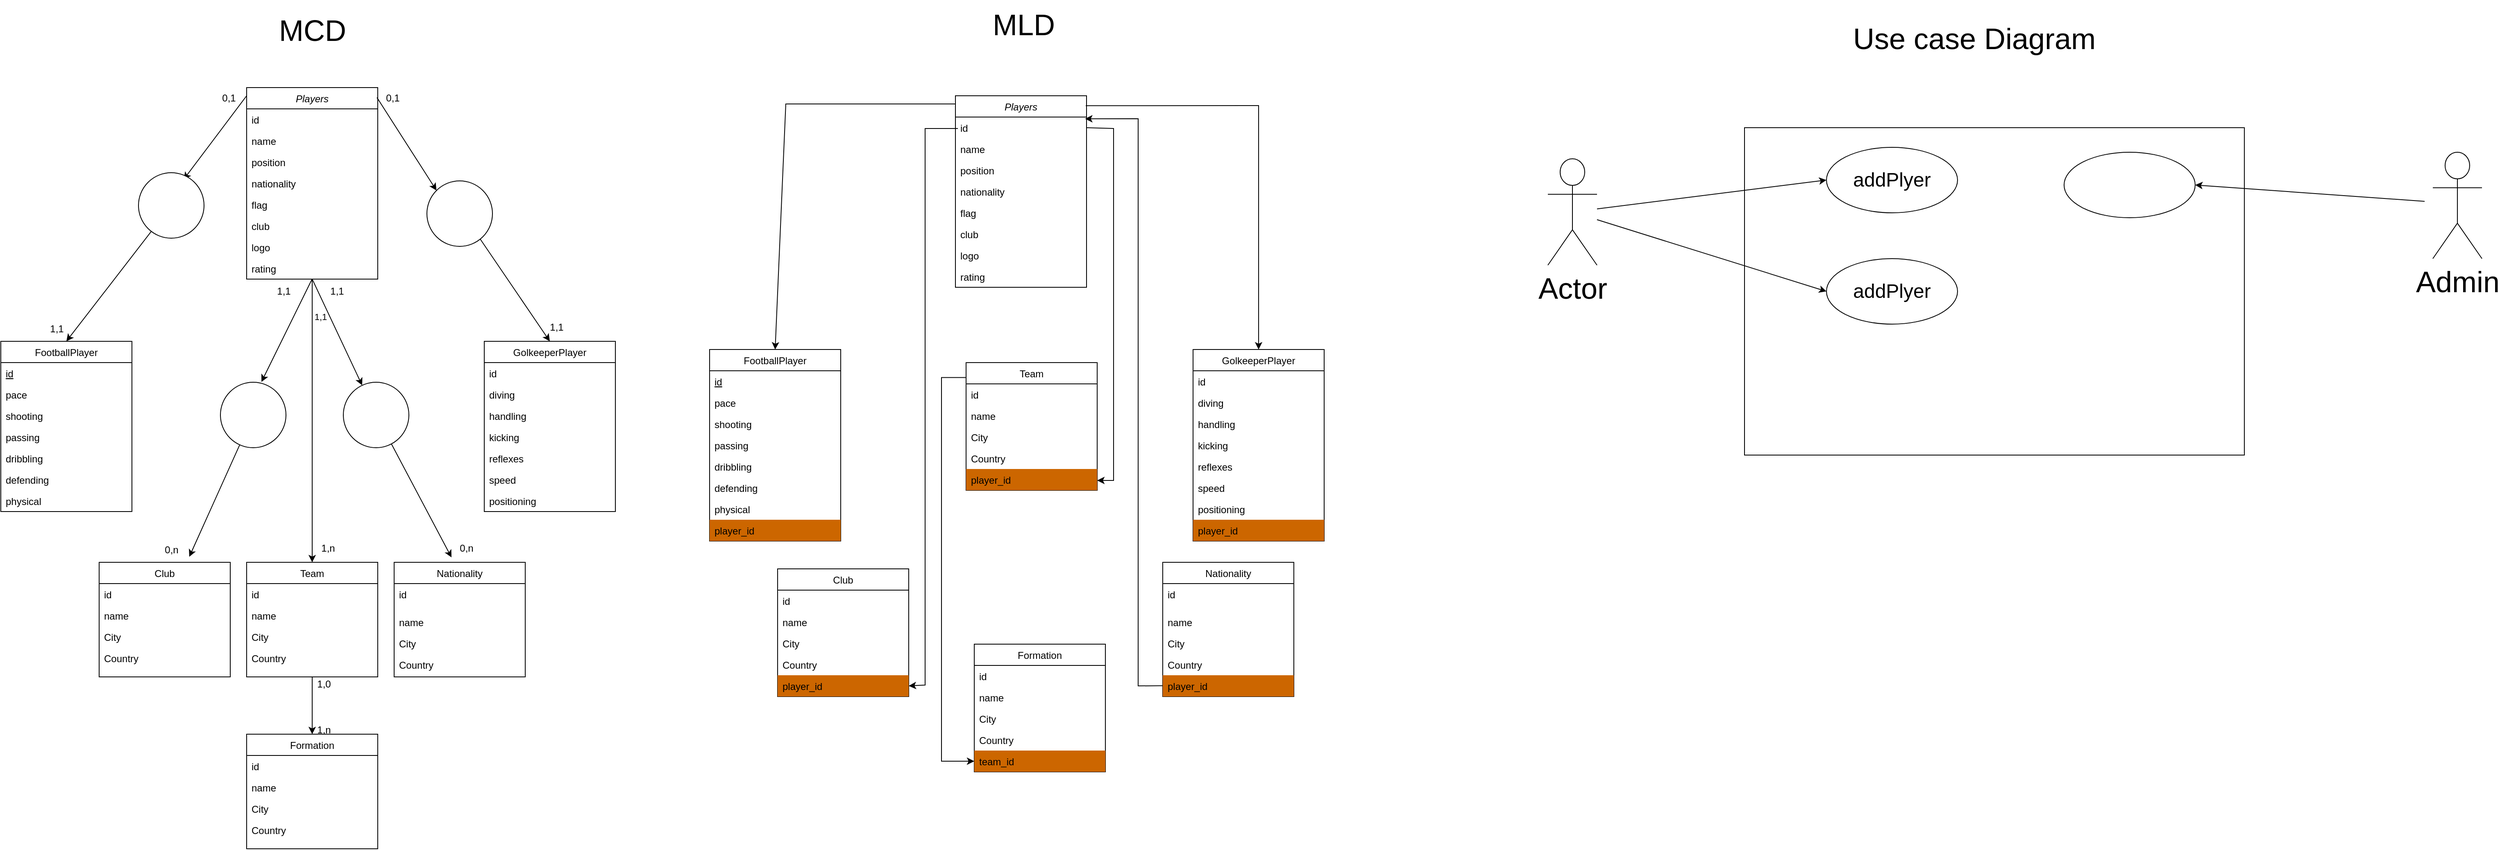 <mxfile version="25.0.3" pages="3">
  <diagram id="C5RBs43oDa-KdzZeNtuy" name="Page-1">
    <mxGraphModel dx="4003" dy="2188" grid="1" gridSize="10" guides="1" tooltips="1" connect="1" arrows="1" fold="1" page="1" pageScale="1" pageWidth="827" pageHeight="1169" math="0" shadow="0">
      <root>
        <mxCell id="WIyWlLk6GJQsqaUBKTNV-0" />
        <mxCell id="WIyWlLk6GJQsqaUBKTNV-1" parent="WIyWlLk6GJQsqaUBKTNV-0" />
        <mxCell id="zkfFHV4jXpPFQw0GAbJ--0" value="Players" style="swimlane;fontStyle=2;align=center;verticalAlign=top;childLayout=stackLayout;horizontal=1;startSize=26;horizontalStack=0;resizeParent=1;resizeLast=0;collapsible=1;marginBottom=0;rounded=0;shadow=0;strokeWidth=1;" parent="WIyWlLk6GJQsqaUBKTNV-1" vertex="1">
          <mxGeometry x="-488" y="110" width="160" height="234" as="geometry">
            <mxRectangle x="230" y="140" width="160" height="26" as="alternateBounds" />
          </mxGeometry>
        </mxCell>
        <mxCell id="zkfFHV4jXpPFQw0GAbJ--5" value="id" style="text;align=left;verticalAlign=top;spacingLeft=4;spacingRight=4;overflow=hidden;rotatable=0;points=[[0,0.5],[1,0.5]];portConstraint=eastwest;" parent="zkfFHV4jXpPFQw0GAbJ--0" vertex="1">
          <mxGeometry y="26" width="160" height="26" as="geometry" />
        </mxCell>
        <mxCell id="zkfFHV4jXpPFQw0GAbJ--1" value="name" style="text;align=left;verticalAlign=top;spacingLeft=4;spacingRight=4;overflow=hidden;rotatable=0;points=[[0,0.5],[1,0.5]];portConstraint=eastwest;" parent="zkfFHV4jXpPFQw0GAbJ--0" vertex="1">
          <mxGeometry y="52" width="160" height="26" as="geometry" />
        </mxCell>
        <mxCell id="J0uEEC9_eExeCqjx7-ZQ-7" value="position" style="text;align=left;verticalAlign=top;spacingLeft=4;spacingRight=4;overflow=hidden;rotatable=0;points=[[0,0.5],[1,0.5]];portConstraint=eastwest;rounded=0;shadow=0;html=0;" vertex="1" parent="zkfFHV4jXpPFQw0GAbJ--0">
          <mxGeometry y="78" width="160" height="26" as="geometry" />
        </mxCell>
        <mxCell id="zkfFHV4jXpPFQw0GAbJ--3" value="nationality" style="text;align=left;verticalAlign=top;spacingLeft=4;spacingRight=4;overflow=hidden;rotatable=0;points=[[0,0.5],[1,0.5]];portConstraint=eastwest;rounded=0;shadow=0;html=0;" parent="zkfFHV4jXpPFQw0GAbJ--0" vertex="1">
          <mxGeometry y="104" width="160" height="26" as="geometry" />
        </mxCell>
        <mxCell id="J0uEEC9_eExeCqjx7-ZQ-0" value="flag" style="text;align=left;verticalAlign=top;spacingLeft=4;spacingRight=4;overflow=hidden;rotatable=0;points=[[0,0.5],[1,0.5]];portConstraint=eastwest;rounded=0;shadow=0;html=0;" vertex="1" parent="zkfFHV4jXpPFQw0GAbJ--0">
          <mxGeometry y="130" width="160" height="26" as="geometry" />
        </mxCell>
        <mxCell id="J0uEEC9_eExeCqjx7-ZQ-6" value="club" style="text;align=left;verticalAlign=top;spacingLeft=4;spacingRight=4;overflow=hidden;rotatable=0;points=[[0,0.5],[1,0.5]];portConstraint=eastwest;rounded=0;shadow=0;html=0;" vertex="1" parent="zkfFHV4jXpPFQw0GAbJ--0">
          <mxGeometry y="156" width="160" height="26" as="geometry" />
        </mxCell>
        <mxCell id="J0uEEC9_eExeCqjx7-ZQ-5" value="logo" style="text;align=left;verticalAlign=top;spacingLeft=4;spacingRight=4;overflow=hidden;rotatable=0;points=[[0,0.5],[1,0.5]];portConstraint=eastwest;rounded=0;shadow=0;html=0;" vertex="1" parent="zkfFHV4jXpPFQw0GAbJ--0">
          <mxGeometry y="182" width="160" height="26" as="geometry" />
        </mxCell>
        <mxCell id="J0uEEC9_eExeCqjx7-ZQ-4" value="rating" style="text;align=left;verticalAlign=top;spacingLeft=4;spacingRight=4;overflow=hidden;rotatable=0;points=[[0,0.5],[1,0.5]];portConstraint=eastwest;rounded=0;shadow=0;html=0;" vertex="1" parent="zkfFHV4jXpPFQw0GAbJ--0">
          <mxGeometry y="208" width="160" height="26" as="geometry" />
        </mxCell>
        <mxCell id="zkfFHV4jXpPFQw0GAbJ--6" value="FootballPlayer" style="swimlane;fontStyle=0;align=center;verticalAlign=top;childLayout=stackLayout;horizontal=1;startSize=26;horizontalStack=0;resizeParent=1;resizeLast=0;collapsible=1;marginBottom=0;rounded=0;shadow=0;strokeWidth=1;" parent="WIyWlLk6GJQsqaUBKTNV-1" vertex="1">
          <mxGeometry x="-788" y="420" width="160" height="208" as="geometry">
            <mxRectangle x="130" y="380" width="160" height="26" as="alternateBounds" />
          </mxGeometry>
        </mxCell>
        <mxCell id="zkfFHV4jXpPFQw0GAbJ--10" value="id" style="text;align=left;verticalAlign=top;spacingLeft=4;spacingRight=4;overflow=hidden;rotatable=0;points=[[0,0.5],[1,0.5]];portConstraint=eastwest;fontStyle=4" parent="zkfFHV4jXpPFQw0GAbJ--6" vertex="1">
          <mxGeometry y="26" width="160" height="26" as="geometry" />
        </mxCell>
        <mxCell id="zkfFHV4jXpPFQw0GAbJ--7" value="pace" style="text;align=left;verticalAlign=top;spacingLeft=4;spacingRight=4;overflow=hidden;rotatable=0;points=[[0,0.5],[1,0.5]];portConstraint=eastwest;" parent="zkfFHV4jXpPFQw0GAbJ--6" vertex="1">
          <mxGeometry y="52" width="160" height="26" as="geometry" />
        </mxCell>
        <mxCell id="zkfFHV4jXpPFQw0GAbJ--8" value="shooting" style="text;align=left;verticalAlign=top;spacingLeft=4;spacingRight=4;overflow=hidden;rotatable=0;points=[[0,0.5],[1,0.5]];portConstraint=eastwest;rounded=0;shadow=0;html=0;" parent="zkfFHV4jXpPFQw0GAbJ--6" vertex="1">
          <mxGeometry y="78" width="160" height="26" as="geometry" />
        </mxCell>
        <mxCell id="zkfFHV4jXpPFQw0GAbJ--11" value="passing" style="text;align=left;verticalAlign=top;spacingLeft=4;spacingRight=4;overflow=hidden;rotatable=0;points=[[0,0.5],[1,0.5]];portConstraint=eastwest;" parent="zkfFHV4jXpPFQw0GAbJ--6" vertex="1">
          <mxGeometry y="104" width="160" height="26" as="geometry" />
        </mxCell>
        <mxCell id="J0uEEC9_eExeCqjx7-ZQ-12" value="dribbling" style="text;align=left;verticalAlign=top;spacingLeft=4;spacingRight=4;overflow=hidden;rotatable=0;points=[[0,0.5],[1,0.5]];portConstraint=eastwest;" vertex="1" parent="zkfFHV4jXpPFQw0GAbJ--6">
          <mxGeometry y="130" width="160" height="26" as="geometry" />
        </mxCell>
        <mxCell id="J0uEEC9_eExeCqjx7-ZQ-13" value="defending" style="text;align=left;verticalAlign=top;spacingLeft=4;spacingRight=4;overflow=hidden;rotatable=0;points=[[0,0.5],[1,0.5]];portConstraint=eastwest;" vertex="1" parent="zkfFHV4jXpPFQw0GAbJ--6">
          <mxGeometry y="156" width="160" height="26" as="geometry" />
        </mxCell>
        <mxCell id="J0uEEC9_eExeCqjx7-ZQ-14" value="physical" style="text;align=left;verticalAlign=top;spacingLeft=4;spacingRight=4;overflow=hidden;rotatable=0;points=[[0,0.5],[1,0.5]];portConstraint=eastwest;" vertex="1" parent="zkfFHV4jXpPFQw0GAbJ--6">
          <mxGeometry y="182" width="160" height="26" as="geometry" />
        </mxCell>
        <mxCell id="zkfFHV4jXpPFQw0GAbJ--13" value="GolkeeperPlayer" style="swimlane;fontStyle=0;align=center;verticalAlign=top;childLayout=stackLayout;horizontal=1;startSize=26;horizontalStack=0;resizeParent=1;resizeLast=0;collapsible=1;marginBottom=0;rounded=0;shadow=0;strokeWidth=1;" parent="WIyWlLk6GJQsqaUBKTNV-1" vertex="1">
          <mxGeometry x="-198" y="420" width="160" height="208" as="geometry">
            <mxRectangle x="340" y="380" width="170" height="26" as="alternateBounds" />
          </mxGeometry>
        </mxCell>
        <mxCell id="zkfFHV4jXpPFQw0GAbJ--14" value="id" style="text;align=left;verticalAlign=top;spacingLeft=4;spacingRight=4;overflow=hidden;rotatable=0;points=[[0,0.5],[1,0.5]];portConstraint=eastwest;" parent="zkfFHV4jXpPFQw0GAbJ--13" vertex="1">
          <mxGeometry y="26" width="160" height="26" as="geometry" />
        </mxCell>
        <mxCell id="J0uEEC9_eExeCqjx7-ZQ-3" value="diving" style="text;align=left;verticalAlign=top;spacingLeft=4;spacingRight=4;overflow=hidden;rotatable=0;points=[[0,0.5],[1,0.5]];portConstraint=eastwest;rounded=0;shadow=0;html=0;" vertex="1" parent="zkfFHV4jXpPFQw0GAbJ--13">
          <mxGeometry y="52" width="160" height="26" as="geometry" />
        </mxCell>
        <mxCell id="J0uEEC9_eExeCqjx7-ZQ-2" value="handling" style="text;align=left;verticalAlign=top;spacingLeft=4;spacingRight=4;overflow=hidden;rotatable=0;points=[[0,0.5],[1,0.5]];portConstraint=eastwest;rounded=0;shadow=0;html=0;" vertex="1" parent="zkfFHV4jXpPFQw0GAbJ--13">
          <mxGeometry y="78" width="160" height="26" as="geometry" />
        </mxCell>
        <mxCell id="J0uEEC9_eExeCqjx7-ZQ-1" value="kicking" style="text;align=left;verticalAlign=top;spacingLeft=4;spacingRight=4;overflow=hidden;rotatable=0;points=[[0,0.5],[1,0.5]];portConstraint=eastwest;rounded=0;shadow=0;html=0;" vertex="1" parent="zkfFHV4jXpPFQw0GAbJ--13">
          <mxGeometry y="104" width="160" height="26" as="geometry" />
        </mxCell>
        <mxCell id="J0uEEC9_eExeCqjx7-ZQ-9" value="reflexes" style="text;align=left;verticalAlign=top;spacingLeft=4;spacingRight=4;overflow=hidden;rotatable=0;points=[[0,0.5],[1,0.5]];portConstraint=eastwest;rounded=0;shadow=0;html=0;" vertex="1" parent="zkfFHV4jXpPFQw0GAbJ--13">
          <mxGeometry y="130" width="160" height="26" as="geometry" />
        </mxCell>
        <mxCell id="J0uEEC9_eExeCqjx7-ZQ-10" value="speed" style="text;align=left;verticalAlign=top;spacingLeft=4;spacingRight=4;overflow=hidden;rotatable=0;points=[[0,0.5],[1,0.5]];portConstraint=eastwest;rounded=0;shadow=0;html=0;" vertex="1" parent="zkfFHV4jXpPFQw0GAbJ--13">
          <mxGeometry y="156" width="160" height="26" as="geometry" />
        </mxCell>
        <mxCell id="J0uEEC9_eExeCqjx7-ZQ-11" value="positioning" style="text;align=left;verticalAlign=top;spacingLeft=4;spacingRight=4;overflow=hidden;rotatable=0;points=[[0,0.5],[1,0.5]];portConstraint=eastwest;rounded=0;shadow=0;html=0;" vertex="1" parent="zkfFHV4jXpPFQw0GAbJ--13">
          <mxGeometry y="182" width="160" height="26" as="geometry" />
        </mxCell>
        <mxCell id="zkfFHV4jXpPFQw0GAbJ--17" value="Club" style="swimlane;fontStyle=0;align=center;verticalAlign=top;childLayout=stackLayout;horizontal=1;startSize=26;horizontalStack=0;resizeParent=1;resizeLast=0;collapsible=1;marginBottom=0;rounded=0;shadow=0;strokeWidth=1;" parent="WIyWlLk6GJQsqaUBKTNV-1" vertex="1">
          <mxGeometry x="-668" y="690" width="160" height="140" as="geometry">
            <mxRectangle x="550" y="140" width="160" height="26" as="alternateBounds" />
          </mxGeometry>
        </mxCell>
        <mxCell id="zkfFHV4jXpPFQw0GAbJ--18" value="id" style="text;align=left;verticalAlign=top;spacingLeft=4;spacingRight=4;overflow=hidden;rotatable=0;points=[[0,0.5],[1,0.5]];portConstraint=eastwest;" parent="zkfFHV4jXpPFQw0GAbJ--17" vertex="1">
          <mxGeometry y="26" width="160" height="26" as="geometry" />
        </mxCell>
        <mxCell id="zkfFHV4jXpPFQw0GAbJ--20" value="name" style="text;align=left;verticalAlign=top;spacingLeft=4;spacingRight=4;overflow=hidden;rotatable=0;points=[[0,0.5],[1,0.5]];portConstraint=eastwest;rounded=0;shadow=0;html=0;" parent="zkfFHV4jXpPFQw0GAbJ--17" vertex="1">
          <mxGeometry y="52" width="160" height="26" as="geometry" />
        </mxCell>
        <mxCell id="zkfFHV4jXpPFQw0GAbJ--19" value="City" style="text;align=left;verticalAlign=top;spacingLeft=4;spacingRight=4;overflow=hidden;rotatable=0;points=[[0,0.5],[1,0.5]];portConstraint=eastwest;rounded=0;shadow=0;html=0;" parent="zkfFHV4jXpPFQw0GAbJ--17" vertex="1">
          <mxGeometry y="78" width="160" height="26" as="geometry" />
        </mxCell>
        <mxCell id="zkfFHV4jXpPFQw0GAbJ--22" value="Country" style="text;align=left;verticalAlign=top;spacingLeft=4;spacingRight=4;overflow=hidden;rotatable=0;points=[[0,0.5],[1,0.5]];portConstraint=eastwest;rounded=0;shadow=0;html=0;" parent="zkfFHV4jXpPFQw0GAbJ--17" vertex="1">
          <mxGeometry y="104" width="160" height="26" as="geometry" />
        </mxCell>
        <mxCell id="J0uEEC9_eExeCqjx7-ZQ-16" value="Nationality" style="swimlane;fontStyle=0;align=center;verticalAlign=top;childLayout=stackLayout;horizontal=1;startSize=26;horizontalStack=0;resizeParent=1;resizeLast=0;collapsible=1;marginBottom=0;rounded=0;shadow=0;strokeWidth=1;" vertex="1" parent="WIyWlLk6GJQsqaUBKTNV-1">
          <mxGeometry x="-308" y="690" width="160" height="140" as="geometry">
            <mxRectangle x="550" y="140" width="160" height="26" as="alternateBounds" />
          </mxGeometry>
        </mxCell>
        <mxCell id="J0uEEC9_eExeCqjx7-ZQ-17" value="id" style="text;align=left;verticalAlign=top;spacingLeft=4;spacingRight=4;overflow=hidden;rotatable=0;points=[[0,0.5],[1,0.5]];portConstraint=eastwest;" vertex="1" parent="J0uEEC9_eExeCqjx7-ZQ-16">
          <mxGeometry y="26" width="160" height="34" as="geometry" />
        </mxCell>
        <mxCell id="J0uEEC9_eExeCqjx7-ZQ-18" value="name" style="text;align=left;verticalAlign=top;spacingLeft=4;spacingRight=4;overflow=hidden;rotatable=0;points=[[0,0.5],[1,0.5]];portConstraint=eastwest;rounded=0;shadow=0;html=0;" vertex="1" parent="J0uEEC9_eExeCqjx7-ZQ-16">
          <mxGeometry y="60" width="160" height="26" as="geometry" />
        </mxCell>
        <mxCell id="J0uEEC9_eExeCqjx7-ZQ-19" value="City" style="text;align=left;verticalAlign=top;spacingLeft=4;spacingRight=4;overflow=hidden;rotatable=0;points=[[0,0.5],[1,0.5]];portConstraint=eastwest;rounded=0;shadow=0;html=0;" vertex="1" parent="J0uEEC9_eExeCqjx7-ZQ-16">
          <mxGeometry y="86" width="160" height="26" as="geometry" />
        </mxCell>
        <mxCell id="J0uEEC9_eExeCqjx7-ZQ-20" value="Country" style="text;align=left;verticalAlign=top;spacingLeft=4;spacingRight=4;overflow=hidden;rotatable=0;points=[[0,0.5],[1,0.5]];portConstraint=eastwest;rounded=0;shadow=0;html=0;" vertex="1" parent="J0uEEC9_eExeCqjx7-ZQ-16">
          <mxGeometry y="112" width="160" height="26" as="geometry" />
        </mxCell>
        <mxCell id="J0uEEC9_eExeCqjx7-ZQ-32" style="edgeStyle=orthogonalEdgeStyle;rounded=0;orthogonalLoop=1;jettySize=auto;html=1;exitX=0.5;exitY=1;exitDx=0;exitDy=0;entryX=0.5;entryY=0;entryDx=0;entryDy=0;" edge="1" parent="WIyWlLk6GJQsqaUBKTNV-1" source="J0uEEC9_eExeCqjx7-ZQ-21" target="J0uEEC9_eExeCqjx7-ZQ-26">
          <mxGeometry relative="1" as="geometry" />
        </mxCell>
        <mxCell id="J0uEEC9_eExeCqjx7-ZQ-21" value="Team" style="swimlane;fontStyle=0;align=center;verticalAlign=top;childLayout=stackLayout;horizontal=1;startSize=26;horizontalStack=0;resizeParent=1;resizeLast=0;collapsible=1;marginBottom=0;rounded=0;shadow=0;strokeWidth=1;" vertex="1" parent="WIyWlLk6GJQsqaUBKTNV-1">
          <mxGeometry x="-488" y="690" width="160" height="140" as="geometry">
            <mxRectangle x="550" y="140" width="160" height="26" as="alternateBounds" />
          </mxGeometry>
        </mxCell>
        <mxCell id="J0uEEC9_eExeCqjx7-ZQ-22" value="id" style="text;align=left;verticalAlign=top;spacingLeft=4;spacingRight=4;overflow=hidden;rotatable=0;points=[[0,0.5],[1,0.5]];portConstraint=eastwest;" vertex="1" parent="J0uEEC9_eExeCqjx7-ZQ-21">
          <mxGeometry y="26" width="160" height="26" as="geometry" />
        </mxCell>
        <mxCell id="J0uEEC9_eExeCqjx7-ZQ-23" value="name" style="text;align=left;verticalAlign=top;spacingLeft=4;spacingRight=4;overflow=hidden;rotatable=0;points=[[0,0.5],[1,0.5]];portConstraint=eastwest;rounded=0;shadow=0;html=0;" vertex="1" parent="J0uEEC9_eExeCqjx7-ZQ-21">
          <mxGeometry y="52" width="160" height="26" as="geometry" />
        </mxCell>
        <mxCell id="J0uEEC9_eExeCqjx7-ZQ-24" value="City" style="text;align=left;verticalAlign=top;spacingLeft=4;spacingRight=4;overflow=hidden;rotatable=0;points=[[0,0.5],[1,0.5]];portConstraint=eastwest;rounded=0;shadow=0;html=0;" vertex="1" parent="J0uEEC9_eExeCqjx7-ZQ-21">
          <mxGeometry y="78" width="160" height="26" as="geometry" />
        </mxCell>
        <mxCell id="J0uEEC9_eExeCqjx7-ZQ-25" value="Country" style="text;align=left;verticalAlign=top;spacingLeft=4;spacingRight=4;overflow=hidden;rotatable=0;points=[[0,0.5],[1,0.5]];portConstraint=eastwest;rounded=0;shadow=0;html=0;" vertex="1" parent="J0uEEC9_eExeCqjx7-ZQ-21">
          <mxGeometry y="104" width="160" height="26" as="geometry" />
        </mxCell>
        <mxCell id="J0uEEC9_eExeCqjx7-ZQ-26" value="Formation" style="swimlane;fontStyle=0;align=center;verticalAlign=top;childLayout=stackLayout;horizontal=1;startSize=26;horizontalStack=0;resizeParent=1;resizeLast=0;collapsible=1;marginBottom=0;rounded=0;shadow=0;strokeWidth=1;" vertex="1" parent="WIyWlLk6GJQsqaUBKTNV-1">
          <mxGeometry x="-488" y="900" width="160" height="140" as="geometry">
            <mxRectangle x="550" y="140" width="160" height="26" as="alternateBounds" />
          </mxGeometry>
        </mxCell>
        <mxCell id="J0uEEC9_eExeCqjx7-ZQ-27" value="id" style="text;align=left;verticalAlign=top;spacingLeft=4;spacingRight=4;overflow=hidden;rotatable=0;points=[[0,0.5],[1,0.5]];portConstraint=eastwest;" vertex="1" parent="J0uEEC9_eExeCqjx7-ZQ-26">
          <mxGeometry y="26" width="160" height="26" as="geometry" />
        </mxCell>
        <mxCell id="J0uEEC9_eExeCqjx7-ZQ-28" value="name" style="text;align=left;verticalAlign=top;spacingLeft=4;spacingRight=4;overflow=hidden;rotatable=0;points=[[0,0.5],[1,0.5]];portConstraint=eastwest;rounded=0;shadow=0;html=0;" vertex="1" parent="J0uEEC9_eExeCqjx7-ZQ-26">
          <mxGeometry y="52" width="160" height="26" as="geometry" />
        </mxCell>
        <mxCell id="J0uEEC9_eExeCqjx7-ZQ-29" value="City" style="text;align=left;verticalAlign=top;spacingLeft=4;spacingRight=4;overflow=hidden;rotatable=0;points=[[0,0.5],[1,0.5]];portConstraint=eastwest;rounded=0;shadow=0;html=0;" vertex="1" parent="J0uEEC9_eExeCqjx7-ZQ-26">
          <mxGeometry y="78" width="160" height="26" as="geometry" />
        </mxCell>
        <mxCell id="J0uEEC9_eExeCqjx7-ZQ-30" value="Country" style="text;align=left;verticalAlign=top;spacingLeft=4;spacingRight=4;overflow=hidden;rotatable=0;points=[[0,0.5],[1,0.5]];portConstraint=eastwest;rounded=0;shadow=0;html=0;" vertex="1" parent="J0uEEC9_eExeCqjx7-ZQ-26">
          <mxGeometry y="104" width="160" height="26" as="geometry" />
        </mxCell>
        <mxCell id="J0uEEC9_eExeCqjx7-ZQ-42" value="" style="edgeStyle=none;orthogonalLoop=1;jettySize=auto;html=1;rounded=0;exitX=0.5;exitY=1;exitDx=0;exitDy=0;entryX=0.5;entryY=0;entryDx=0;entryDy=0;" edge="1" parent="WIyWlLk6GJQsqaUBKTNV-1" source="zkfFHV4jXpPFQw0GAbJ--0" target="J0uEEC9_eExeCqjx7-ZQ-21">
          <mxGeometry width="80" relative="1" as="geometry">
            <mxPoint x="-328" y="370" as="sourcePoint" />
            <mxPoint x="-248" y="370" as="targetPoint" />
            <Array as="points">
              <mxPoint x="-408" y="500" />
            </Array>
          </mxGeometry>
        </mxCell>
        <mxCell id="J0uEEC9_eExeCqjx7-ZQ-194" value="1,1" style="edgeLabel;html=1;align=center;verticalAlign=middle;resizable=0;points=[];" vertex="1" connectable="0" parent="J0uEEC9_eExeCqjx7-ZQ-42">
          <mxGeometry x="-0.747" y="5" relative="1" as="geometry">
            <mxPoint x="5" y="2" as="offset" />
          </mxGeometry>
        </mxCell>
        <mxCell id="J0uEEC9_eExeCqjx7-ZQ-43" value="" style="edgeStyle=none;orthogonalLoop=1;jettySize=auto;html=1;rounded=0;entryX=0.5;entryY=0;entryDx=0;entryDy=0;" edge="1" parent="WIyWlLk6GJQsqaUBKTNV-1" source="J0uEEC9_eExeCqjx7-ZQ-104">
          <mxGeometry width="80" relative="1" as="geometry">
            <mxPoint x="-408" y="344" as="sourcePoint" />
            <mxPoint x="-238.0" y="684" as="targetPoint" />
            <Array as="points" />
          </mxGeometry>
        </mxCell>
        <mxCell id="J0uEEC9_eExeCqjx7-ZQ-44" value="" style="edgeStyle=none;orthogonalLoop=1;jettySize=auto;html=1;rounded=0;entryX=0.626;entryY=-0.005;entryDx=0;entryDy=0;entryPerimeter=0;" edge="1" parent="WIyWlLk6GJQsqaUBKTNV-1" source="J0uEEC9_eExeCqjx7-ZQ-106">
          <mxGeometry width="80" relative="1" as="geometry">
            <mxPoint x="-408.16" y="344" as="sourcePoint" />
            <mxPoint x="-558.0" y="683.3" as="targetPoint" />
            <Array as="points" />
          </mxGeometry>
        </mxCell>
        <mxCell id="J0uEEC9_eExeCqjx7-ZQ-45" value="" style="edgeStyle=none;orthogonalLoop=1;jettySize=auto;html=1;rounded=0;entryX=0.5;entryY=0;entryDx=0;entryDy=0;" edge="1" parent="WIyWlLk6GJQsqaUBKTNV-1" target="zkfFHV4jXpPFQw0GAbJ--13">
          <mxGeometry width="80" relative="1" as="geometry">
            <mxPoint x="-220" y="270" as="sourcePoint" />
            <mxPoint x="-388" y="710" as="targetPoint" />
            <Array as="points" />
          </mxGeometry>
        </mxCell>
        <mxCell id="J0uEEC9_eExeCqjx7-ZQ-46" value="" style="edgeStyle=none;orthogonalLoop=1;jettySize=auto;html=1;rounded=0;entryX=0.5;entryY=0;entryDx=0;entryDy=0;" edge="1" parent="WIyWlLk6GJQsqaUBKTNV-1" source="J0uEEC9_eExeCqjx7-ZQ-102" target="zkfFHV4jXpPFQw0GAbJ--6">
          <mxGeometry width="80" relative="1" as="geometry">
            <mxPoint x="-488" y="120" as="sourcePoint" />
            <mxPoint x="-548.0" y="693.3" as="targetPoint" />
            <Array as="points" />
          </mxGeometry>
        </mxCell>
        <mxCell id="J0uEEC9_eExeCqjx7-ZQ-47" value="&lt;font style=&quot;font-size: 36px;&quot;&gt;MCD&lt;/font&gt;" style="text;html=1;align=center;verticalAlign=middle;resizable=0;points=[];autosize=1;strokeColor=none;fillColor=none;" vertex="1" parent="WIyWlLk6GJQsqaUBKTNV-1">
          <mxGeometry x="-463" y="10" width="110" height="60" as="geometry" />
        </mxCell>
        <mxCell id="J0uEEC9_eExeCqjx7-ZQ-48" value="Players" style="swimlane;fontStyle=2;align=center;verticalAlign=top;childLayout=stackLayout;horizontal=1;startSize=26;horizontalStack=0;resizeParent=1;resizeLast=0;collapsible=1;marginBottom=0;rounded=0;shadow=0;strokeWidth=1;" vertex="1" parent="WIyWlLk6GJQsqaUBKTNV-1">
          <mxGeometry x="377" y="120" width="160" height="234" as="geometry">
            <mxRectangle x="230" y="140" width="160" height="26" as="alternateBounds" />
          </mxGeometry>
        </mxCell>
        <mxCell id="J0uEEC9_eExeCqjx7-ZQ-49" value="id" style="text;align=left;verticalAlign=top;spacingLeft=4;spacingRight=4;overflow=hidden;rotatable=0;points=[[0,0.5],[1,0.5]];portConstraint=eastwest;" vertex="1" parent="J0uEEC9_eExeCqjx7-ZQ-48">
          <mxGeometry y="26" width="160" height="26" as="geometry" />
        </mxCell>
        <mxCell id="J0uEEC9_eExeCqjx7-ZQ-50" value="name" style="text;align=left;verticalAlign=top;spacingLeft=4;spacingRight=4;overflow=hidden;rotatable=0;points=[[0,0.5],[1,0.5]];portConstraint=eastwest;" vertex="1" parent="J0uEEC9_eExeCqjx7-ZQ-48">
          <mxGeometry y="52" width="160" height="26" as="geometry" />
        </mxCell>
        <mxCell id="J0uEEC9_eExeCqjx7-ZQ-51" value="position" style="text;align=left;verticalAlign=top;spacingLeft=4;spacingRight=4;overflow=hidden;rotatable=0;points=[[0,0.5],[1,0.5]];portConstraint=eastwest;rounded=0;shadow=0;html=0;" vertex="1" parent="J0uEEC9_eExeCqjx7-ZQ-48">
          <mxGeometry y="78" width="160" height="26" as="geometry" />
        </mxCell>
        <mxCell id="J0uEEC9_eExeCqjx7-ZQ-52" value="nationality" style="text;align=left;verticalAlign=top;spacingLeft=4;spacingRight=4;overflow=hidden;rotatable=0;points=[[0,0.5],[1,0.5]];portConstraint=eastwest;rounded=0;shadow=0;html=0;" vertex="1" parent="J0uEEC9_eExeCqjx7-ZQ-48">
          <mxGeometry y="104" width="160" height="26" as="geometry" />
        </mxCell>
        <mxCell id="J0uEEC9_eExeCqjx7-ZQ-53" value="flag" style="text;align=left;verticalAlign=top;spacingLeft=4;spacingRight=4;overflow=hidden;rotatable=0;points=[[0,0.5],[1,0.5]];portConstraint=eastwest;rounded=0;shadow=0;html=0;" vertex="1" parent="J0uEEC9_eExeCqjx7-ZQ-48">
          <mxGeometry y="130" width="160" height="26" as="geometry" />
        </mxCell>
        <mxCell id="J0uEEC9_eExeCqjx7-ZQ-54" value="club" style="text;align=left;verticalAlign=top;spacingLeft=4;spacingRight=4;overflow=hidden;rotatable=0;points=[[0,0.5],[1,0.5]];portConstraint=eastwest;rounded=0;shadow=0;html=0;" vertex="1" parent="J0uEEC9_eExeCqjx7-ZQ-48">
          <mxGeometry y="156" width="160" height="26" as="geometry" />
        </mxCell>
        <mxCell id="J0uEEC9_eExeCqjx7-ZQ-55" value="logo" style="text;align=left;verticalAlign=top;spacingLeft=4;spacingRight=4;overflow=hidden;rotatable=0;points=[[0,0.5],[1,0.5]];portConstraint=eastwest;rounded=0;shadow=0;html=0;" vertex="1" parent="J0uEEC9_eExeCqjx7-ZQ-48">
          <mxGeometry y="182" width="160" height="26" as="geometry" />
        </mxCell>
        <mxCell id="J0uEEC9_eExeCqjx7-ZQ-56" value="rating" style="text;align=left;verticalAlign=top;spacingLeft=4;spacingRight=4;overflow=hidden;rotatable=0;points=[[0,0.5],[1,0.5]];portConstraint=eastwest;rounded=0;shadow=0;html=0;" vertex="1" parent="J0uEEC9_eExeCqjx7-ZQ-48">
          <mxGeometry y="208" width="160" height="26" as="geometry" />
        </mxCell>
        <mxCell id="J0uEEC9_eExeCqjx7-ZQ-57" value="FootballPlayer" style="swimlane;fontStyle=0;align=center;verticalAlign=top;childLayout=stackLayout;horizontal=1;startSize=26;horizontalStack=0;resizeParent=1;resizeLast=0;collapsible=1;marginBottom=0;rounded=0;shadow=0;strokeWidth=1;" vertex="1" parent="WIyWlLk6GJQsqaUBKTNV-1">
          <mxGeometry x="77" y="430" width="160" height="234" as="geometry">
            <mxRectangle x="130" y="380" width="160" height="26" as="alternateBounds" />
          </mxGeometry>
        </mxCell>
        <mxCell id="J0uEEC9_eExeCqjx7-ZQ-58" value="id" style="text;align=left;verticalAlign=top;spacingLeft=4;spacingRight=4;overflow=hidden;rotatable=0;points=[[0,0.5],[1,0.5]];portConstraint=eastwest;fontStyle=4" vertex="1" parent="J0uEEC9_eExeCqjx7-ZQ-57">
          <mxGeometry y="26" width="160" height="26" as="geometry" />
        </mxCell>
        <mxCell id="J0uEEC9_eExeCqjx7-ZQ-59" value="pace" style="text;align=left;verticalAlign=top;spacingLeft=4;spacingRight=4;overflow=hidden;rotatable=0;points=[[0,0.5],[1,0.5]];portConstraint=eastwest;" vertex="1" parent="J0uEEC9_eExeCqjx7-ZQ-57">
          <mxGeometry y="52" width="160" height="26" as="geometry" />
        </mxCell>
        <mxCell id="J0uEEC9_eExeCqjx7-ZQ-60" value="shooting" style="text;align=left;verticalAlign=top;spacingLeft=4;spacingRight=4;overflow=hidden;rotatable=0;points=[[0,0.5],[1,0.5]];portConstraint=eastwest;rounded=0;shadow=0;html=0;" vertex="1" parent="J0uEEC9_eExeCqjx7-ZQ-57">
          <mxGeometry y="78" width="160" height="26" as="geometry" />
        </mxCell>
        <mxCell id="J0uEEC9_eExeCqjx7-ZQ-61" value="passing" style="text;align=left;verticalAlign=top;spacingLeft=4;spacingRight=4;overflow=hidden;rotatable=0;points=[[0,0.5],[1,0.5]];portConstraint=eastwest;" vertex="1" parent="J0uEEC9_eExeCqjx7-ZQ-57">
          <mxGeometry y="104" width="160" height="26" as="geometry" />
        </mxCell>
        <mxCell id="J0uEEC9_eExeCqjx7-ZQ-62" value="dribbling" style="text;align=left;verticalAlign=top;spacingLeft=4;spacingRight=4;overflow=hidden;rotatable=0;points=[[0,0.5],[1,0.5]];portConstraint=eastwest;" vertex="1" parent="J0uEEC9_eExeCqjx7-ZQ-57">
          <mxGeometry y="130" width="160" height="26" as="geometry" />
        </mxCell>
        <mxCell id="J0uEEC9_eExeCqjx7-ZQ-63" value="defending" style="text;align=left;verticalAlign=top;spacingLeft=4;spacingRight=4;overflow=hidden;rotatable=0;points=[[0,0.5],[1,0.5]];portConstraint=eastwest;" vertex="1" parent="J0uEEC9_eExeCqjx7-ZQ-57">
          <mxGeometry y="156" width="160" height="26" as="geometry" />
        </mxCell>
        <mxCell id="J0uEEC9_eExeCqjx7-ZQ-64" value="physical" style="text;align=left;verticalAlign=top;spacingLeft=4;spacingRight=4;overflow=hidden;rotatable=0;points=[[0,0.5],[1,0.5]];portConstraint=eastwest;" vertex="1" parent="J0uEEC9_eExeCqjx7-ZQ-57">
          <mxGeometry y="182" width="160" height="26" as="geometry" />
        </mxCell>
        <mxCell id="J0uEEC9_eExeCqjx7-ZQ-117" value="player_id" style="text;align=left;verticalAlign=top;spacingLeft=4;spacingRight=4;overflow=hidden;rotatable=0;points=[[0,0.5],[1,0.5]];portConstraint=eastwest;rounded=0;shadow=0;html=0;fillColor=#CC6600;" vertex="1" parent="J0uEEC9_eExeCqjx7-ZQ-57">
          <mxGeometry y="208" width="160" height="26" as="geometry" />
        </mxCell>
        <mxCell id="J0uEEC9_eExeCqjx7-ZQ-65" value="GolkeeperPlayer" style="swimlane;fontStyle=0;align=center;verticalAlign=top;childLayout=stackLayout;horizontal=1;startSize=26;horizontalStack=0;resizeParent=1;resizeLast=0;collapsible=1;marginBottom=0;rounded=0;shadow=0;strokeWidth=1;" vertex="1" parent="WIyWlLk6GJQsqaUBKTNV-1">
          <mxGeometry x="667" y="430" width="160" height="234" as="geometry">
            <mxRectangle x="340" y="380" width="170" height="26" as="alternateBounds" />
          </mxGeometry>
        </mxCell>
        <mxCell id="J0uEEC9_eExeCqjx7-ZQ-66" value="id" style="text;align=left;verticalAlign=top;spacingLeft=4;spacingRight=4;overflow=hidden;rotatable=0;points=[[0,0.5],[1,0.5]];portConstraint=eastwest;" vertex="1" parent="J0uEEC9_eExeCqjx7-ZQ-65">
          <mxGeometry y="26" width="160" height="26" as="geometry" />
        </mxCell>
        <mxCell id="J0uEEC9_eExeCqjx7-ZQ-67" value="diving" style="text;align=left;verticalAlign=top;spacingLeft=4;spacingRight=4;overflow=hidden;rotatable=0;points=[[0,0.5],[1,0.5]];portConstraint=eastwest;rounded=0;shadow=0;html=0;" vertex="1" parent="J0uEEC9_eExeCqjx7-ZQ-65">
          <mxGeometry y="52" width="160" height="26" as="geometry" />
        </mxCell>
        <mxCell id="J0uEEC9_eExeCqjx7-ZQ-68" value="handling" style="text;align=left;verticalAlign=top;spacingLeft=4;spacingRight=4;overflow=hidden;rotatable=0;points=[[0,0.5],[1,0.5]];portConstraint=eastwest;rounded=0;shadow=0;html=0;" vertex="1" parent="J0uEEC9_eExeCqjx7-ZQ-65">
          <mxGeometry y="78" width="160" height="26" as="geometry" />
        </mxCell>
        <mxCell id="J0uEEC9_eExeCqjx7-ZQ-69" value="kicking" style="text;align=left;verticalAlign=top;spacingLeft=4;spacingRight=4;overflow=hidden;rotatable=0;points=[[0,0.5],[1,0.5]];portConstraint=eastwest;rounded=0;shadow=0;html=0;" vertex="1" parent="J0uEEC9_eExeCqjx7-ZQ-65">
          <mxGeometry y="104" width="160" height="26" as="geometry" />
        </mxCell>
        <mxCell id="J0uEEC9_eExeCqjx7-ZQ-70" value="reflexes" style="text;align=left;verticalAlign=top;spacingLeft=4;spacingRight=4;overflow=hidden;rotatable=0;points=[[0,0.5],[1,0.5]];portConstraint=eastwest;rounded=0;shadow=0;html=0;" vertex="1" parent="J0uEEC9_eExeCqjx7-ZQ-65">
          <mxGeometry y="130" width="160" height="26" as="geometry" />
        </mxCell>
        <mxCell id="J0uEEC9_eExeCqjx7-ZQ-71" value="speed" style="text;align=left;verticalAlign=top;spacingLeft=4;spacingRight=4;overflow=hidden;rotatable=0;points=[[0,0.5],[1,0.5]];portConstraint=eastwest;rounded=0;shadow=0;html=0;" vertex="1" parent="J0uEEC9_eExeCqjx7-ZQ-65">
          <mxGeometry y="156" width="160" height="26" as="geometry" />
        </mxCell>
        <mxCell id="J0uEEC9_eExeCqjx7-ZQ-72" value="positioning" style="text;align=left;verticalAlign=top;spacingLeft=4;spacingRight=4;overflow=hidden;rotatable=0;points=[[0,0.5],[1,0.5]];portConstraint=eastwest;rounded=0;shadow=0;html=0;" vertex="1" parent="J0uEEC9_eExeCqjx7-ZQ-65">
          <mxGeometry y="182" width="160" height="26" as="geometry" />
        </mxCell>
        <mxCell id="J0uEEC9_eExeCqjx7-ZQ-115" value="player_id" style="text;align=left;verticalAlign=top;spacingLeft=4;spacingRight=4;overflow=hidden;rotatable=0;points=[[0,0.5],[1,0.5]];portConstraint=eastwest;rounded=0;shadow=0;html=0;fillColor=#CC6600;" vertex="1" parent="J0uEEC9_eExeCqjx7-ZQ-65">
          <mxGeometry y="208" width="160" height="26" as="geometry" />
        </mxCell>
        <mxCell id="J0uEEC9_eExeCqjx7-ZQ-73" value="Club" style="swimlane;fontStyle=0;align=center;verticalAlign=top;childLayout=stackLayout;horizontal=1;startSize=26;horizontalStack=0;resizeParent=1;resizeLast=0;collapsible=1;marginBottom=0;rounded=0;shadow=0;strokeWidth=1;" vertex="1" parent="WIyWlLk6GJQsqaUBKTNV-1">
          <mxGeometry x="160" y="698" width="160" height="156" as="geometry">
            <mxRectangle x="550" y="140" width="160" height="26" as="alternateBounds" />
          </mxGeometry>
        </mxCell>
        <mxCell id="J0uEEC9_eExeCqjx7-ZQ-74" value="id" style="text;align=left;verticalAlign=top;spacingLeft=4;spacingRight=4;overflow=hidden;rotatable=0;points=[[0,0.5],[1,0.5]];portConstraint=eastwest;" vertex="1" parent="J0uEEC9_eExeCqjx7-ZQ-73">
          <mxGeometry y="26" width="160" height="26" as="geometry" />
        </mxCell>
        <mxCell id="J0uEEC9_eExeCqjx7-ZQ-75" value="name" style="text;align=left;verticalAlign=top;spacingLeft=4;spacingRight=4;overflow=hidden;rotatable=0;points=[[0,0.5],[1,0.5]];portConstraint=eastwest;rounded=0;shadow=0;html=0;" vertex="1" parent="J0uEEC9_eExeCqjx7-ZQ-73">
          <mxGeometry y="52" width="160" height="26" as="geometry" />
        </mxCell>
        <mxCell id="J0uEEC9_eExeCqjx7-ZQ-76" value="City" style="text;align=left;verticalAlign=top;spacingLeft=4;spacingRight=4;overflow=hidden;rotatable=0;points=[[0,0.5],[1,0.5]];portConstraint=eastwest;rounded=0;shadow=0;html=0;" vertex="1" parent="J0uEEC9_eExeCqjx7-ZQ-73">
          <mxGeometry y="78" width="160" height="26" as="geometry" />
        </mxCell>
        <mxCell id="J0uEEC9_eExeCqjx7-ZQ-77" value="Country" style="text;align=left;verticalAlign=top;spacingLeft=4;spacingRight=4;overflow=hidden;rotatable=0;points=[[0,0.5],[1,0.5]];portConstraint=eastwest;rounded=0;shadow=0;html=0;" vertex="1" parent="J0uEEC9_eExeCqjx7-ZQ-73">
          <mxGeometry y="104" width="160" height="26" as="geometry" />
        </mxCell>
        <mxCell id="J0uEEC9_eExeCqjx7-ZQ-114" value="player_id" style="text;align=left;verticalAlign=top;spacingLeft=4;spacingRight=4;overflow=hidden;rotatable=0;points=[[0,0.5],[1,0.5]];portConstraint=eastwest;rounded=0;shadow=0;html=0;fillColor=#CC6600;" vertex="1" parent="J0uEEC9_eExeCqjx7-ZQ-73">
          <mxGeometry y="130" width="160" height="26" as="geometry" />
        </mxCell>
        <mxCell id="J0uEEC9_eExeCqjx7-ZQ-78" value="Nationality" style="swimlane;fontStyle=0;align=center;verticalAlign=top;childLayout=stackLayout;horizontal=1;startSize=26;horizontalStack=0;resizeParent=1;resizeLast=0;collapsible=1;marginBottom=0;rounded=0;shadow=0;strokeWidth=1;" vertex="1" parent="WIyWlLk6GJQsqaUBKTNV-1">
          <mxGeometry x="630" y="690" width="160" height="164" as="geometry">
            <mxRectangle x="550" y="140" width="160" height="26" as="alternateBounds" />
          </mxGeometry>
        </mxCell>
        <mxCell id="J0uEEC9_eExeCqjx7-ZQ-79" value="id" style="text;align=left;verticalAlign=top;spacingLeft=4;spacingRight=4;overflow=hidden;rotatable=0;points=[[0,0.5],[1,0.5]];portConstraint=eastwest;" vertex="1" parent="J0uEEC9_eExeCqjx7-ZQ-78">
          <mxGeometry y="26" width="160" height="34" as="geometry" />
        </mxCell>
        <mxCell id="J0uEEC9_eExeCqjx7-ZQ-80" value="name" style="text;align=left;verticalAlign=top;spacingLeft=4;spacingRight=4;overflow=hidden;rotatable=0;points=[[0,0.5],[1,0.5]];portConstraint=eastwest;rounded=0;shadow=0;html=0;" vertex="1" parent="J0uEEC9_eExeCqjx7-ZQ-78">
          <mxGeometry y="60" width="160" height="26" as="geometry" />
        </mxCell>
        <mxCell id="J0uEEC9_eExeCqjx7-ZQ-81" value="City" style="text;align=left;verticalAlign=top;spacingLeft=4;spacingRight=4;overflow=hidden;rotatable=0;points=[[0,0.5],[1,0.5]];portConstraint=eastwest;rounded=0;shadow=0;html=0;" vertex="1" parent="J0uEEC9_eExeCqjx7-ZQ-78">
          <mxGeometry y="86" width="160" height="26" as="geometry" />
        </mxCell>
        <mxCell id="J0uEEC9_eExeCqjx7-ZQ-82" value="Country" style="text;align=left;verticalAlign=top;spacingLeft=4;spacingRight=4;overflow=hidden;rotatable=0;points=[[0,0.5],[1,0.5]];portConstraint=eastwest;rounded=0;shadow=0;html=0;" vertex="1" parent="J0uEEC9_eExeCqjx7-ZQ-78">
          <mxGeometry y="112" width="160" height="26" as="geometry" />
        </mxCell>
        <mxCell id="J0uEEC9_eExeCqjx7-ZQ-111" value="player_id" style="text;align=left;verticalAlign=top;spacingLeft=4;spacingRight=4;overflow=hidden;rotatable=0;points=[[0,0.5],[1,0.5]];portConstraint=eastwest;rounded=0;shadow=0;html=0;fillColor=#CC6600;" vertex="1" parent="J0uEEC9_eExeCqjx7-ZQ-78">
          <mxGeometry y="138" width="160" height="26" as="geometry" />
        </mxCell>
        <mxCell id="J0uEEC9_eExeCqjx7-ZQ-83" style="edgeStyle=orthogonalEdgeStyle;rounded=0;orthogonalLoop=1;jettySize=auto;html=1;exitX=0.038;exitY=0.117;exitDx=0;exitDy=0;exitPerimeter=0;entryX=0;entryY=0.5;entryDx=0;entryDy=0;" edge="1" parent="WIyWlLk6GJQsqaUBKTNV-1" source="J0uEEC9_eExeCqjx7-ZQ-84" target="J0uEEC9_eExeCqjx7-ZQ-119">
          <mxGeometry relative="1" as="geometry">
            <mxPoint x="360" y="720" as="sourcePoint" />
            <mxPoint x="370" y="940" as="targetPoint" />
            <Array as="points">
              <mxPoint x="360" y="464" />
              <mxPoint x="360" y="933" />
            </Array>
          </mxGeometry>
        </mxCell>
        <mxCell id="J0uEEC9_eExeCqjx7-ZQ-84" value="Team" style="swimlane;fontStyle=0;align=center;verticalAlign=top;childLayout=stackLayout;horizontal=1;startSize=26;horizontalStack=0;resizeParent=1;resizeLast=0;collapsible=1;marginBottom=0;rounded=0;shadow=0;strokeWidth=1;" vertex="1" parent="WIyWlLk6GJQsqaUBKTNV-1">
          <mxGeometry x="390" y="446" width="160" height="156" as="geometry">
            <mxRectangle x="550" y="140" width="160" height="26" as="alternateBounds" />
          </mxGeometry>
        </mxCell>
        <mxCell id="J0uEEC9_eExeCqjx7-ZQ-85" value="id" style="text;align=left;verticalAlign=top;spacingLeft=4;spacingRight=4;overflow=hidden;rotatable=0;points=[[0,0.5],[1,0.5]];portConstraint=eastwest;" vertex="1" parent="J0uEEC9_eExeCqjx7-ZQ-84">
          <mxGeometry y="26" width="160" height="26" as="geometry" />
        </mxCell>
        <mxCell id="J0uEEC9_eExeCqjx7-ZQ-86" value="name" style="text;align=left;verticalAlign=top;spacingLeft=4;spacingRight=4;overflow=hidden;rotatable=0;points=[[0,0.5],[1,0.5]];portConstraint=eastwest;rounded=0;shadow=0;html=0;" vertex="1" parent="J0uEEC9_eExeCqjx7-ZQ-84">
          <mxGeometry y="52" width="160" height="26" as="geometry" />
        </mxCell>
        <mxCell id="J0uEEC9_eExeCqjx7-ZQ-87" value="City" style="text;align=left;verticalAlign=top;spacingLeft=4;spacingRight=4;overflow=hidden;rotatable=0;points=[[0,0.5],[1,0.5]];portConstraint=eastwest;rounded=0;shadow=0;html=0;" vertex="1" parent="J0uEEC9_eExeCqjx7-ZQ-84">
          <mxGeometry y="78" width="160" height="26" as="geometry" />
        </mxCell>
        <mxCell id="J0uEEC9_eExeCqjx7-ZQ-88" value="Country" style="text;align=left;verticalAlign=top;spacingLeft=4;spacingRight=4;overflow=hidden;rotatable=0;points=[[0,0.5],[1,0.5]];portConstraint=eastwest;rounded=0;shadow=0;html=0;" vertex="1" parent="J0uEEC9_eExeCqjx7-ZQ-84">
          <mxGeometry y="104" width="160" height="26" as="geometry" />
        </mxCell>
        <mxCell id="J0uEEC9_eExeCqjx7-ZQ-113" value="player_id" style="text;align=left;verticalAlign=top;spacingLeft=4;spacingRight=4;overflow=hidden;rotatable=0;points=[[0,0.5],[1,0.5]];portConstraint=eastwest;rounded=0;shadow=0;html=0;fillColor=#CC6600;" vertex="1" parent="J0uEEC9_eExeCqjx7-ZQ-84">
          <mxGeometry y="130" width="160" height="26" as="geometry" />
        </mxCell>
        <mxCell id="J0uEEC9_eExeCqjx7-ZQ-89" value="Formation" style="swimlane;fontStyle=0;align=center;verticalAlign=top;childLayout=stackLayout;horizontal=1;startSize=26;horizontalStack=0;resizeParent=1;resizeLast=0;collapsible=1;marginBottom=0;rounded=0;shadow=0;strokeWidth=1;" vertex="1" parent="WIyWlLk6GJQsqaUBKTNV-1">
          <mxGeometry x="400" y="790" width="160" height="156" as="geometry">
            <mxRectangle x="550" y="140" width="160" height="26" as="alternateBounds" />
          </mxGeometry>
        </mxCell>
        <mxCell id="J0uEEC9_eExeCqjx7-ZQ-90" value="id" style="text;align=left;verticalAlign=top;spacingLeft=4;spacingRight=4;overflow=hidden;rotatable=0;points=[[0,0.5],[1,0.5]];portConstraint=eastwest;" vertex="1" parent="J0uEEC9_eExeCqjx7-ZQ-89">
          <mxGeometry y="26" width="160" height="26" as="geometry" />
        </mxCell>
        <mxCell id="J0uEEC9_eExeCqjx7-ZQ-91" value="name" style="text;align=left;verticalAlign=top;spacingLeft=4;spacingRight=4;overflow=hidden;rotatable=0;points=[[0,0.5],[1,0.5]];portConstraint=eastwest;rounded=0;shadow=0;html=0;" vertex="1" parent="J0uEEC9_eExeCqjx7-ZQ-89">
          <mxGeometry y="52" width="160" height="26" as="geometry" />
        </mxCell>
        <mxCell id="J0uEEC9_eExeCqjx7-ZQ-92" value="City" style="text;align=left;verticalAlign=top;spacingLeft=4;spacingRight=4;overflow=hidden;rotatable=0;points=[[0,0.5],[1,0.5]];portConstraint=eastwest;rounded=0;shadow=0;html=0;" vertex="1" parent="J0uEEC9_eExeCqjx7-ZQ-89">
          <mxGeometry y="78" width="160" height="26" as="geometry" />
        </mxCell>
        <mxCell id="J0uEEC9_eExeCqjx7-ZQ-93" value="Country" style="text;align=left;verticalAlign=top;spacingLeft=4;spacingRight=4;overflow=hidden;rotatable=0;points=[[0,0.5],[1,0.5]];portConstraint=eastwest;rounded=0;shadow=0;html=0;" vertex="1" parent="J0uEEC9_eExeCqjx7-ZQ-89">
          <mxGeometry y="104" width="160" height="26" as="geometry" />
        </mxCell>
        <mxCell id="J0uEEC9_eExeCqjx7-ZQ-119" value="team_id" style="text;align=left;verticalAlign=top;spacingLeft=4;spacingRight=4;overflow=hidden;rotatable=0;points=[[0,0.5],[1,0.5]];portConstraint=eastwest;rounded=0;shadow=0;html=0;fillColor=#CC6600;" vertex="1" parent="J0uEEC9_eExeCqjx7-ZQ-89">
          <mxGeometry y="130" width="160" height="26" as="geometry" />
        </mxCell>
        <mxCell id="J0uEEC9_eExeCqjx7-ZQ-94" value="" style="edgeStyle=none;orthogonalLoop=1;jettySize=auto;html=1;rounded=0;exitX=1;exitY=0.5;exitDx=0;exitDy=0;" edge="1" parent="WIyWlLk6GJQsqaUBKTNV-1" source="J0uEEC9_eExeCqjx7-ZQ-49">
          <mxGeometry width="80" relative="1" as="geometry">
            <mxPoint x="537" y="380" as="sourcePoint" />
            <mxPoint x="550" y="590" as="targetPoint" />
            <Array as="points">
              <mxPoint x="570" y="160" />
              <mxPoint x="570" y="590" />
            </Array>
          </mxGeometry>
        </mxCell>
        <mxCell id="J0uEEC9_eExeCqjx7-ZQ-96" value="" style="edgeStyle=none;orthogonalLoop=1;jettySize=auto;html=1;rounded=0;entryX=1;entryY=0.5;entryDx=0;entryDy=0;" edge="1" parent="WIyWlLk6GJQsqaUBKTNV-1" target="J0uEEC9_eExeCqjx7-ZQ-114">
          <mxGeometry width="80" relative="1" as="geometry">
            <mxPoint x="380" y="160" as="sourcePoint" />
            <mxPoint x="307.0" y="693.3" as="targetPoint" />
            <Array as="points">
              <mxPoint x="340" y="160" />
              <mxPoint x="340" y="360" />
              <mxPoint x="340" y="840" />
            </Array>
          </mxGeometry>
        </mxCell>
        <mxCell id="J0uEEC9_eExeCqjx7-ZQ-97" value="" style="edgeStyle=none;orthogonalLoop=1;jettySize=auto;html=1;rounded=0;exitX=0.994;exitY=0.052;exitDx=0;exitDy=0;entryX=0.5;entryY=0;entryDx=0;entryDy=0;exitPerimeter=0;" edge="1" parent="WIyWlLk6GJQsqaUBKTNV-1" source="J0uEEC9_eExeCqjx7-ZQ-48" target="J0uEEC9_eExeCqjx7-ZQ-65">
          <mxGeometry width="80" relative="1" as="geometry">
            <mxPoint x="477" y="374" as="sourcePoint" />
            <mxPoint x="477" y="720" as="targetPoint" />
            <Array as="points">
              <mxPoint x="747" y="132" />
            </Array>
          </mxGeometry>
        </mxCell>
        <mxCell id="J0uEEC9_eExeCqjx7-ZQ-98" value="" style="edgeStyle=none;orthogonalLoop=1;jettySize=auto;html=1;rounded=0;entryX=0.5;entryY=0;entryDx=0;entryDy=0;" edge="1" parent="WIyWlLk6GJQsqaUBKTNV-1" target="J0uEEC9_eExeCqjx7-ZQ-57">
          <mxGeometry width="80" relative="1" as="geometry">
            <mxPoint x="377" y="130" as="sourcePoint" />
            <mxPoint x="317.0" y="703.3" as="targetPoint" />
            <Array as="points">
              <mxPoint x="170" y="130" />
            </Array>
          </mxGeometry>
        </mxCell>
        <mxCell id="J0uEEC9_eExeCqjx7-ZQ-99" value="&lt;font style=&quot;font-size: 36px;&quot;&gt;MLD&lt;/font&gt;" style="text;html=1;align=center;verticalAlign=middle;resizable=0;points=[];autosize=1;strokeColor=none;fillColor=none;" vertex="1" parent="WIyWlLk6GJQsqaUBKTNV-1">
          <mxGeometry x="410" y="3" width="100" height="60" as="geometry" />
        </mxCell>
        <mxCell id="J0uEEC9_eExeCqjx7-ZQ-101" value="" style="edgeStyle=none;orthogonalLoop=1;jettySize=auto;html=1;rounded=0;exitX=0.994;exitY=0.052;exitDx=0;exitDy=0;entryX=0;entryY=0;entryDx=0;entryDy=0;exitPerimeter=0;" edge="1" parent="WIyWlLk6GJQsqaUBKTNV-1" source="zkfFHV4jXpPFQw0GAbJ--0" target="J0uEEC9_eExeCqjx7-ZQ-100">
          <mxGeometry width="80" relative="1" as="geometry">
            <mxPoint x="-329" y="122" as="sourcePoint" />
            <mxPoint x="-118" y="420" as="targetPoint" />
            <Array as="points" />
          </mxGeometry>
        </mxCell>
        <mxCell id="J0uEEC9_eExeCqjx7-ZQ-100" value="" style="ellipse;whiteSpace=wrap;html=1;" vertex="1" parent="WIyWlLk6GJQsqaUBKTNV-1">
          <mxGeometry x="-268" y="224" width="80" height="80" as="geometry" />
        </mxCell>
        <mxCell id="J0uEEC9_eExeCqjx7-ZQ-103" value="" style="edgeStyle=none;orthogonalLoop=1;jettySize=auto;html=1;rounded=0;entryX=0.689;entryY=0.104;entryDx=0;entryDy=0;entryPerimeter=0;" edge="1" parent="WIyWlLk6GJQsqaUBKTNV-1" target="J0uEEC9_eExeCqjx7-ZQ-102">
          <mxGeometry width="80" relative="1" as="geometry">
            <mxPoint x="-488" y="120" as="sourcePoint" />
            <mxPoint x="-708" y="420" as="targetPoint" />
            <Array as="points" />
          </mxGeometry>
        </mxCell>
        <mxCell id="J0uEEC9_eExeCqjx7-ZQ-102" value="" style="ellipse;whiteSpace=wrap;html=1;" vertex="1" parent="WIyWlLk6GJQsqaUBKTNV-1">
          <mxGeometry x="-620" y="214" width="80" height="80" as="geometry" />
        </mxCell>
        <mxCell id="J0uEEC9_eExeCqjx7-ZQ-105" value="" style="edgeStyle=none;orthogonalLoop=1;jettySize=auto;html=1;rounded=0;" edge="1" parent="WIyWlLk6GJQsqaUBKTNV-1" target="J0uEEC9_eExeCqjx7-ZQ-104">
          <mxGeometry width="80" relative="1" as="geometry">
            <mxPoint x="-408" y="344" as="sourcePoint" />
            <mxPoint x="-238.0" y="684" as="targetPoint" />
            <Array as="points" />
          </mxGeometry>
        </mxCell>
        <mxCell id="J0uEEC9_eExeCqjx7-ZQ-104" value="" style="ellipse;whiteSpace=wrap;html=1;" vertex="1" parent="WIyWlLk6GJQsqaUBKTNV-1">
          <mxGeometry x="-370" y="470" width="80" height="80" as="geometry" />
        </mxCell>
        <mxCell id="J0uEEC9_eExeCqjx7-ZQ-107" value="" style="edgeStyle=none;orthogonalLoop=1;jettySize=auto;html=1;rounded=0;entryX=0.626;entryY=-0.005;entryDx=0;entryDy=0;entryPerimeter=0;" edge="1" parent="WIyWlLk6GJQsqaUBKTNV-1" target="J0uEEC9_eExeCqjx7-ZQ-106">
          <mxGeometry width="80" relative="1" as="geometry">
            <mxPoint x="-408.16" y="344" as="sourcePoint" />
            <mxPoint x="-558.0" y="683.3" as="targetPoint" />
            <Array as="points" />
          </mxGeometry>
        </mxCell>
        <mxCell id="J0uEEC9_eExeCqjx7-ZQ-106" value="" style="ellipse;whiteSpace=wrap;html=1;" vertex="1" parent="WIyWlLk6GJQsqaUBKTNV-1">
          <mxGeometry x="-520" y="470" width="80" height="80" as="geometry" />
        </mxCell>
        <mxCell id="J0uEEC9_eExeCqjx7-ZQ-112" value="" style="edgeStyle=none;orthogonalLoop=1;jettySize=auto;html=1;rounded=0;entryX=0.989;entryY=0.081;entryDx=0;entryDy=0;entryPerimeter=0;" edge="1" parent="WIyWlLk6GJQsqaUBKTNV-1" target="J0uEEC9_eExeCqjx7-ZQ-49">
          <mxGeometry width="80" relative="1" as="geometry">
            <mxPoint x="630" y="840.784" as="sourcePoint" />
            <mxPoint x="600" y="170" as="targetPoint" />
            <Array as="points">
              <mxPoint x="600" y="841" />
              <mxPoint x="600" y="520" />
              <mxPoint x="600" y="370" />
              <mxPoint x="600" y="148" />
            </Array>
          </mxGeometry>
        </mxCell>
        <mxCell id="J0uEEC9_eExeCqjx7-ZQ-177" value="&lt;span style=&quot;font-size: 36px;&quot;&gt;Use case Diagram&lt;/span&gt;" style="text;html=1;align=center;verticalAlign=middle;resizable=0;points=[];autosize=1;strokeColor=none;fillColor=none;" vertex="1" parent="WIyWlLk6GJQsqaUBKTNV-1">
          <mxGeometry x="1460" y="20" width="320" height="60" as="geometry" />
        </mxCell>
        <mxCell id="J0uEEC9_eExeCqjx7-ZQ-179" value="" style="whiteSpace=wrap;html=1;" vertex="1" parent="WIyWlLk6GJQsqaUBKTNV-1">
          <mxGeometry x="1340" y="159" width="610" height="400" as="geometry" />
        </mxCell>
        <mxCell id="J0uEEC9_eExeCqjx7-ZQ-184" value="0,1" style="text;html=1;align=center;verticalAlign=middle;resizable=0;points=[];autosize=1;strokeColor=none;fillColor=none;" vertex="1" parent="WIyWlLk6GJQsqaUBKTNV-1">
          <mxGeometry x="-530" y="108" width="40" height="30" as="geometry" />
        </mxCell>
        <mxCell id="J0uEEC9_eExeCqjx7-ZQ-185" value="1,1" style="text;html=1;align=center;verticalAlign=middle;resizable=0;points=[];autosize=1;strokeColor=none;fillColor=none;" vertex="1" parent="WIyWlLk6GJQsqaUBKTNV-1">
          <mxGeometry x="-740" y="390" width="40" height="30" as="geometry" />
        </mxCell>
        <mxCell id="J0uEEC9_eExeCqjx7-ZQ-186" value="0,1" style="text;html=1;align=center;verticalAlign=middle;resizable=0;points=[];autosize=1;strokeColor=none;fillColor=none;" vertex="1" parent="WIyWlLk6GJQsqaUBKTNV-1">
          <mxGeometry x="-330" y="108" width="40" height="30" as="geometry" />
        </mxCell>
        <mxCell id="J0uEEC9_eExeCqjx7-ZQ-187" value="1,1" style="text;html=1;align=center;verticalAlign=middle;resizable=0;points=[];autosize=1;strokeColor=none;fillColor=none;" vertex="1" parent="WIyWlLk6GJQsqaUBKTNV-1">
          <mxGeometry x="-130" y="388" width="40" height="30" as="geometry" />
        </mxCell>
        <mxCell id="J0uEEC9_eExeCqjx7-ZQ-188" value="1,1" style="text;html=1;align=center;verticalAlign=middle;resizable=0;points=[];autosize=1;strokeColor=none;fillColor=none;" vertex="1" parent="WIyWlLk6GJQsqaUBKTNV-1">
          <mxGeometry x="-398" y="344" width="40" height="30" as="geometry" />
        </mxCell>
        <mxCell id="J0uEEC9_eExeCqjx7-ZQ-190" value="1,1" style="text;html=1;align=center;verticalAlign=middle;resizable=0;points=[];autosize=1;strokeColor=none;fillColor=none;" vertex="1" parent="WIyWlLk6GJQsqaUBKTNV-1">
          <mxGeometry x="-463" y="344" width="40" height="30" as="geometry" />
        </mxCell>
        <mxCell id="J0uEEC9_eExeCqjx7-ZQ-192" value="0,n" style="text;html=1;align=center;verticalAlign=middle;resizable=0;points=[];autosize=1;strokeColor=none;fillColor=none;" vertex="1" parent="WIyWlLk6GJQsqaUBKTNV-1">
          <mxGeometry x="-600" y="660" width="40" height="30" as="geometry" />
        </mxCell>
        <mxCell id="J0uEEC9_eExeCqjx7-ZQ-193" value="0,n" style="text;html=1;align=center;verticalAlign=middle;resizable=0;points=[];autosize=1;strokeColor=none;fillColor=none;" vertex="1" parent="WIyWlLk6GJQsqaUBKTNV-1">
          <mxGeometry x="-240" y="658" width="40" height="30" as="geometry" />
        </mxCell>
        <mxCell id="J0uEEC9_eExeCqjx7-ZQ-195" value="1,n" style="text;html=1;align=center;verticalAlign=middle;resizable=0;points=[];autosize=1;strokeColor=none;fillColor=none;" vertex="1" parent="WIyWlLk6GJQsqaUBKTNV-1">
          <mxGeometry x="-409" y="658" width="40" height="30" as="geometry" />
        </mxCell>
        <mxCell id="J0uEEC9_eExeCqjx7-ZQ-196" value="1,0" style="text;html=1;align=center;verticalAlign=middle;resizable=0;points=[];autosize=1;strokeColor=none;fillColor=none;" vertex="1" parent="WIyWlLk6GJQsqaUBKTNV-1">
          <mxGeometry x="-414" y="824" width="40" height="30" as="geometry" />
        </mxCell>
        <mxCell id="J0uEEC9_eExeCqjx7-ZQ-197" value="1,n" style="text;html=1;align=center;verticalAlign=middle;resizable=0;points=[];autosize=1;strokeColor=none;fillColor=none;" vertex="1" parent="WIyWlLk6GJQsqaUBKTNV-1">
          <mxGeometry x="-414" y="880" width="40" height="30" as="geometry" />
        </mxCell>
        <mxCell id="YIChwCavCAUY_BvholU6-1" value="&lt;font style=&quot;font-size: 36px;&quot;&gt;Actor&lt;/font&gt;" style="shape=umlActor;verticalLabelPosition=bottom;verticalAlign=top;html=1;outlineConnect=0;" vertex="1" parent="WIyWlLk6GJQsqaUBKTNV-1">
          <mxGeometry x="1100" y="197" width="60" height="130" as="geometry" />
        </mxCell>
        <mxCell id="YIChwCavCAUY_BvholU6-2" value="&lt;font style=&quot;font-size: 24px;&quot;&gt;addPlyer&lt;/font&gt;" style="ellipse;whiteSpace=wrap;html=1;" vertex="1" parent="WIyWlLk6GJQsqaUBKTNV-1">
          <mxGeometry x="1440" y="183" width="160" height="80" as="geometry" />
        </mxCell>
        <mxCell id="YIChwCavCAUY_BvholU6-5" value="" style="endArrow=classic;html=1;rounded=0;entryX=0;entryY=0.5;entryDx=0;entryDy=0;" edge="1" parent="WIyWlLk6GJQsqaUBKTNV-1" source="YIChwCavCAUY_BvholU6-1" target="YIChwCavCAUY_BvholU6-2">
          <mxGeometry width="50" height="50" relative="1" as="geometry">
            <mxPoint x="1130" y="629" as="sourcePoint" />
            <mxPoint x="1180" y="579" as="targetPoint" />
          </mxGeometry>
        </mxCell>
        <mxCell id="YIChwCavCAUY_BvholU6-6" value="" style="ellipse;whiteSpace=wrap;html=1;" vertex="1" parent="WIyWlLk6GJQsqaUBKTNV-1">
          <mxGeometry x="1730" y="189" width="160" height="80" as="geometry" />
        </mxCell>
        <mxCell id="YIChwCavCAUY_BvholU6-7" value="&lt;font style=&quot;font-size: 36px;&quot;&gt;Admin&lt;/font&gt;" style="shape=umlActor;verticalLabelPosition=bottom;verticalAlign=top;html=1;outlineConnect=0;" vertex="1" parent="WIyWlLk6GJQsqaUBKTNV-1">
          <mxGeometry x="2180" y="189" width="60" height="130" as="geometry" />
        </mxCell>
        <mxCell id="YIChwCavCAUY_BvholU6-13" value="&lt;font style=&quot;font-size: 24px;&quot;&gt;addPlyer&lt;/font&gt;" style="ellipse;whiteSpace=wrap;html=1;" vertex="1" parent="WIyWlLk6GJQsqaUBKTNV-1">
          <mxGeometry x="1440" y="319" width="160" height="80" as="geometry" />
        </mxCell>
        <mxCell id="YIChwCavCAUY_BvholU6-14" value="" style="endArrow=classic;html=1;rounded=0;entryX=0;entryY=0.5;entryDx=0;entryDy=0;" edge="1" parent="WIyWlLk6GJQsqaUBKTNV-1" target="YIChwCavCAUY_BvholU6-13" source="YIChwCavCAUY_BvholU6-1">
          <mxGeometry width="50" height="50" relative="1" as="geometry">
            <mxPoint x="1160" y="394" as="sourcePoint" />
            <mxPoint x="1180" y="715" as="targetPoint" />
          </mxGeometry>
        </mxCell>
        <mxCell id="YIChwCavCAUY_BvholU6-15" value="" style="endArrow=classic;html=1;rounded=0;entryX=1;entryY=0.5;entryDx=0;entryDy=0;" edge="1" parent="WIyWlLk6GJQsqaUBKTNV-1" target="YIChwCavCAUY_BvholU6-6">
          <mxGeometry width="50" height="50" relative="1" as="geometry">
            <mxPoint x="2170" y="249" as="sourcePoint" />
            <mxPoint x="2100" y="209" as="targetPoint" />
            <Array as="points" />
          </mxGeometry>
        </mxCell>
      </root>
    </mxGraphModel>
  </diagram>
  <diagram id="_xGsRzCfxzK0sG302j5n" name="Page-2">
    <mxGraphModel dx="794" dy="547" grid="1" gridSize="10" guides="1" tooltips="1" connect="1" arrows="1" fold="1" page="1" pageScale="1" pageWidth="850" pageHeight="1100" math="0" shadow="0">
      <root>
        <mxCell id="0" />
        <mxCell id="1" parent="0" />
      </root>
    </mxGraphModel>
  </diagram>
  <diagram id="QrQ7ZM10-j0Zwq0gTXZG" name="Page-3">
    <mxGraphModel grid="1" page="1" gridSize="10" guides="1" tooltips="1" connect="1" arrows="1" fold="1" pageScale="1" pageWidth="850" pageHeight="1100" math="0" shadow="0">
      <root>
        <mxCell id="0" />
        <mxCell id="1" parent="0" />
      </root>
    </mxGraphModel>
  </diagram>
</mxfile>
